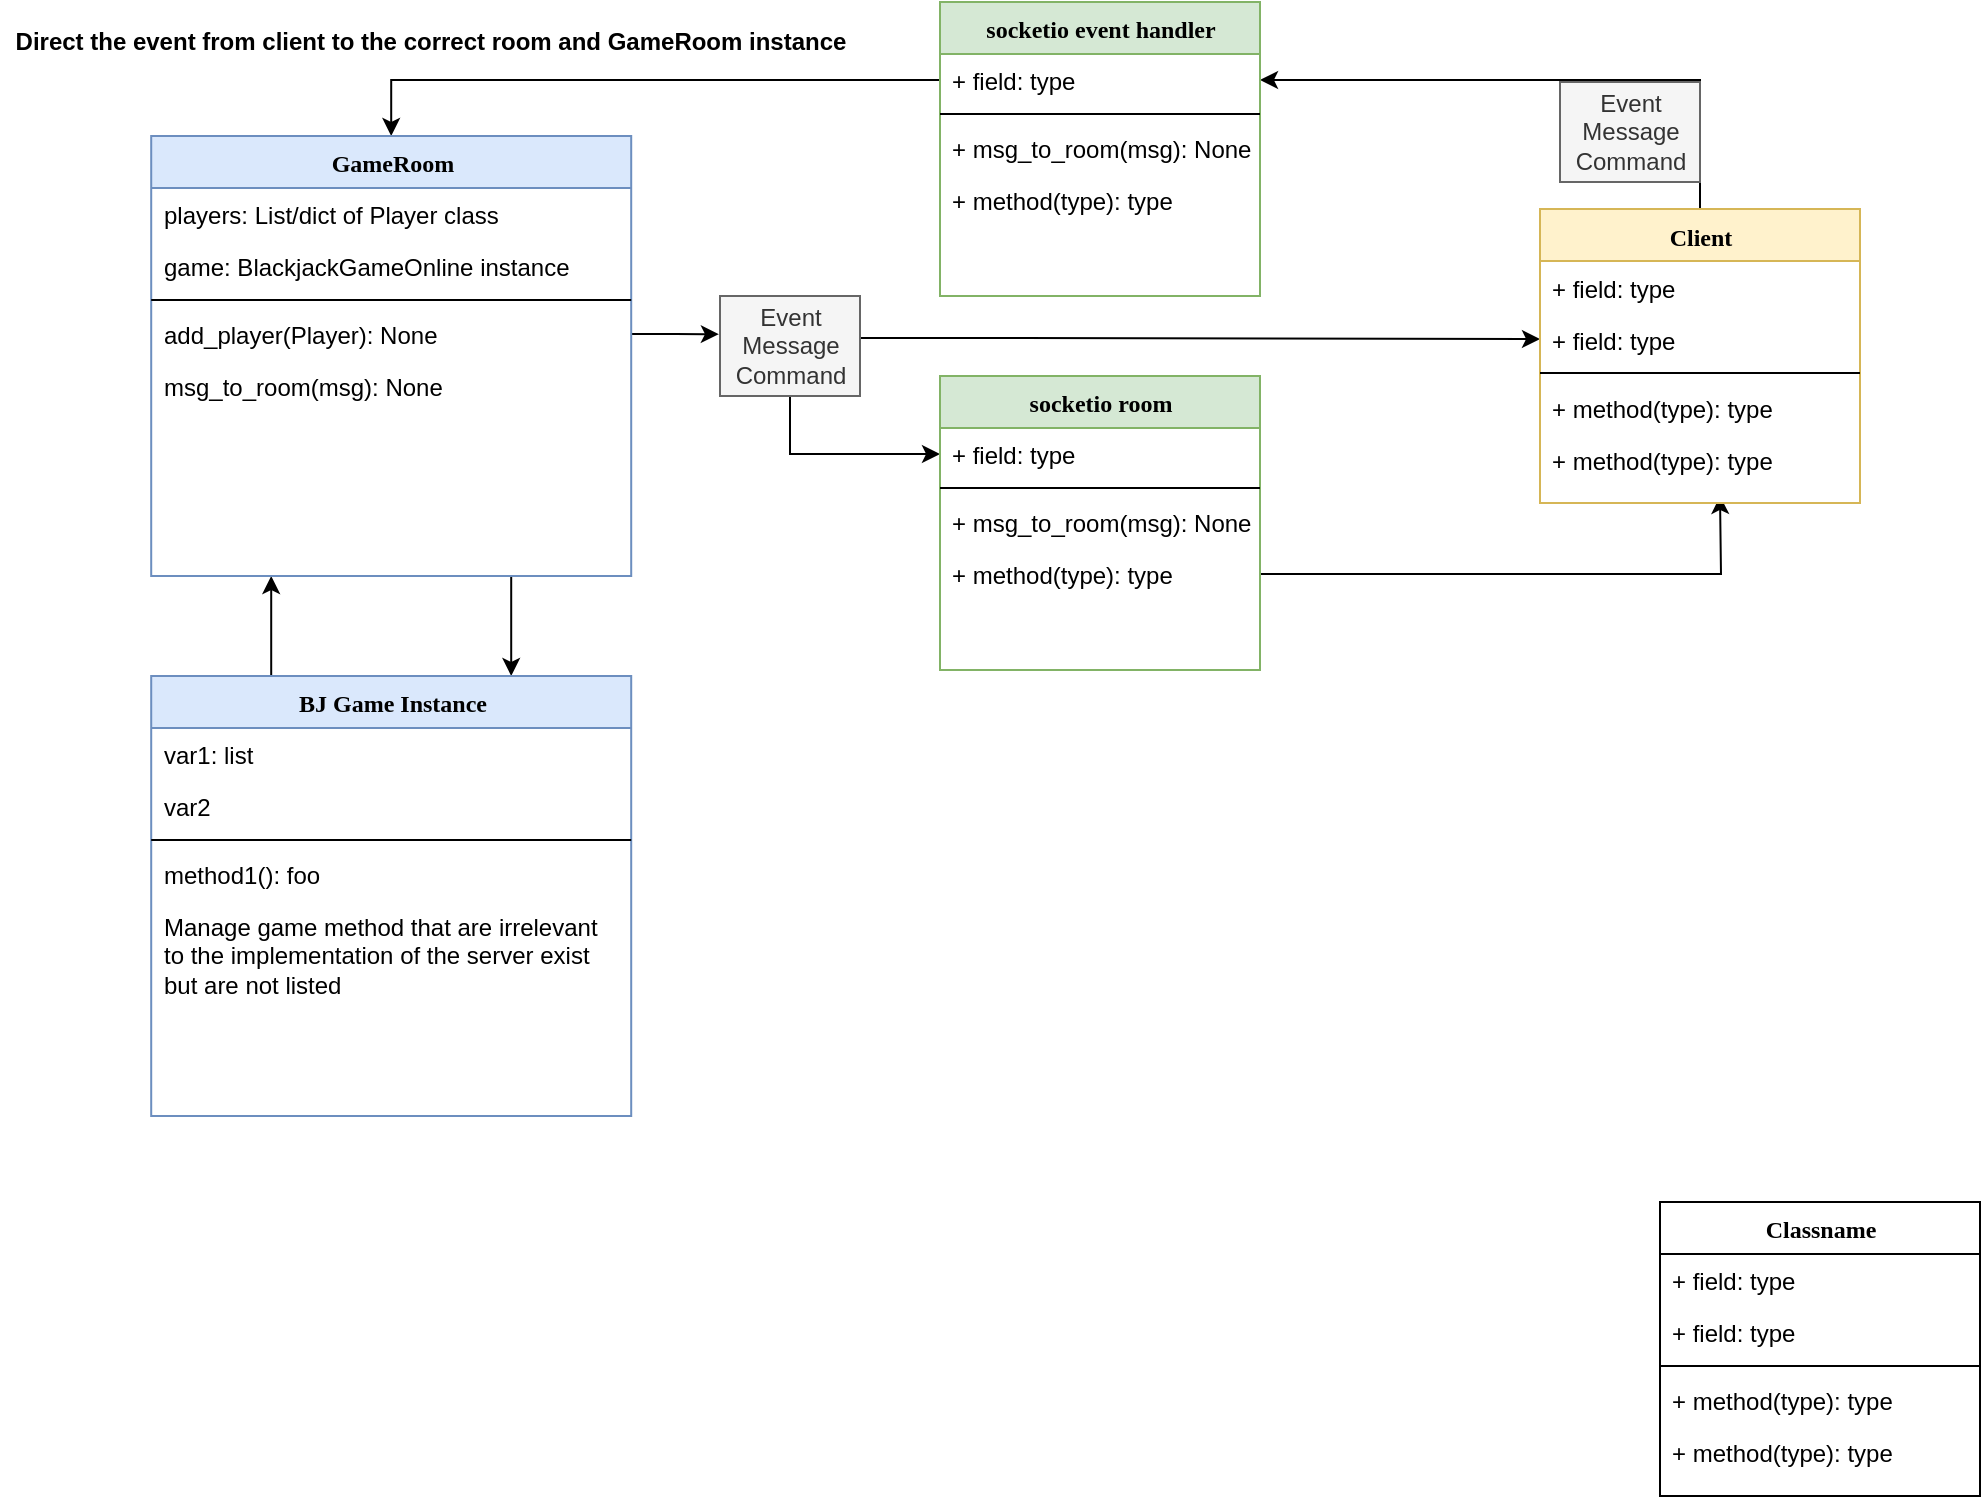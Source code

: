 <mxfile version="13.7.9" type="github">
  <diagram name="Page-1" id="9f46799a-70d6-7492-0946-bef42562c5a5">
    <mxGraphModel dx="1000" dy="625" grid="1" gridSize="10" guides="1" tooltips="1" connect="1" arrows="1" fold="1" page="1" pageScale="1" pageWidth="1100" pageHeight="850" background="#ffffff" math="0" shadow="0">
      <root>
        <mxCell id="0" />
        <mxCell id="1" parent="0" />
        <mxCell id="c1-qdXzqwXcxVf9ZJ5GA-60" style="edgeStyle=orthogonalEdgeStyle;rounded=0;orthogonalLoop=1;jettySize=auto;html=1;exitX=0.5;exitY=0;exitDx=0;exitDy=0;entryX=1;entryY=0.5;entryDx=0;entryDy=0;" edge="1" parent="1" source="c1-qdXzqwXcxVf9ZJ5GA-22" target="c1-qdXzqwXcxVf9ZJ5GA-54">
          <mxGeometry relative="1" as="geometry">
            <mxPoint x="870" y="7" as="targetPoint" />
          </mxGeometry>
        </mxCell>
        <mxCell id="78961159f06e98e8-108" value="Classname" style="swimlane;html=1;fontStyle=1;align=center;verticalAlign=top;childLayout=stackLayout;horizontal=1;startSize=26;horizontalStack=0;resizeParent=1;resizeLast=0;collapsible=1;marginBottom=0;swimlaneFillColor=#ffffff;rounded=0;shadow=0;comic=0;labelBackgroundColor=none;strokeWidth=1;fillColor=none;fontFamily=Verdana;fontSize=12" parent="1" vertex="1">
          <mxGeometry x="870" y="620.0" width="160" height="147" as="geometry" />
        </mxCell>
        <mxCell id="78961159f06e98e8-109" value="+ field: type" style="text;html=1;strokeColor=none;fillColor=none;align=left;verticalAlign=top;spacingLeft=4;spacingRight=4;whiteSpace=wrap;overflow=hidden;rotatable=0;points=[[0,0.5],[1,0.5]];portConstraint=eastwest;" parent="78961159f06e98e8-108" vertex="1">
          <mxGeometry y="26" width="160" height="26" as="geometry" />
        </mxCell>
        <mxCell id="78961159f06e98e8-110" value="+ field: type" style="text;html=1;strokeColor=none;fillColor=none;align=left;verticalAlign=top;spacingLeft=4;spacingRight=4;whiteSpace=wrap;overflow=hidden;rotatable=0;points=[[0,0.5],[1,0.5]];portConstraint=eastwest;" parent="78961159f06e98e8-108" vertex="1">
          <mxGeometry y="52" width="160" height="26" as="geometry" />
        </mxCell>
        <mxCell id="78961159f06e98e8-116" value="" style="line;html=1;strokeWidth=1;fillColor=none;align=left;verticalAlign=middle;spacingTop=-1;spacingLeft=3;spacingRight=3;rotatable=0;labelPosition=right;points=[];portConstraint=eastwest;" parent="78961159f06e98e8-108" vertex="1">
          <mxGeometry y="78" width="160" height="8" as="geometry" />
        </mxCell>
        <mxCell id="78961159f06e98e8-117" value="+ method(type): type" style="text;html=1;strokeColor=none;fillColor=none;align=left;verticalAlign=top;spacingLeft=4;spacingRight=4;whiteSpace=wrap;overflow=hidden;rotatable=0;points=[[0,0.5],[1,0.5]];portConstraint=eastwest;" parent="78961159f06e98e8-108" vertex="1">
          <mxGeometry y="86" width="160" height="26" as="geometry" />
        </mxCell>
        <mxCell id="78961159f06e98e8-120" value="+ method(type): type" style="text;html=1;strokeColor=none;fillColor=none;align=left;verticalAlign=top;spacingLeft=4;spacingRight=4;whiteSpace=wrap;overflow=hidden;rotatable=0;points=[[0,0.5],[1,0.5]];portConstraint=eastwest;" parent="78961159f06e98e8-108" vertex="1">
          <mxGeometry y="112" width="160" height="26" as="geometry" />
        </mxCell>
        <mxCell id="c1-qdXzqwXcxVf9ZJ5GA-45" style="edgeStyle=orthogonalEdgeStyle;rounded=0;orthogonalLoop=1;jettySize=auto;html=1;exitX=0.75;exitY=1;exitDx=0;exitDy=0;entryX=0.75;entryY=0;entryDx=0;entryDy=0;" edge="1" parent="1" source="c1-qdXzqwXcxVf9ZJ5GA-1" target="c1-qdXzqwXcxVf9ZJ5GA-39">
          <mxGeometry relative="1" as="geometry" />
        </mxCell>
        <mxCell id="c1-qdXzqwXcxVf9ZJ5GA-46" style="edgeStyle=orthogonalEdgeStyle;rounded=0;orthogonalLoop=1;jettySize=auto;html=1;exitX=0.25;exitY=0;exitDx=0;exitDy=0;entryX=0.25;entryY=1;entryDx=0;entryDy=0;" edge="1" parent="1" source="c1-qdXzqwXcxVf9ZJ5GA-39" target="c1-qdXzqwXcxVf9ZJ5GA-1">
          <mxGeometry relative="1" as="geometry" />
        </mxCell>
        <mxCell id="c1-qdXzqwXcxVf9ZJ5GA-59" style="edgeStyle=orthogonalEdgeStyle;rounded=0;orthogonalLoop=1;jettySize=auto;html=1;exitX=0;exitY=0.5;exitDx=0;exitDy=0;entryX=0.5;entryY=0;entryDx=0;entryDy=0;" edge="1" parent="1" source="c1-qdXzqwXcxVf9ZJ5GA-54" target="c1-qdXzqwXcxVf9ZJ5GA-1">
          <mxGeometry relative="1" as="geometry" />
        </mxCell>
        <mxCell id="c1-qdXzqwXcxVf9ZJ5GA-61" value="Direct the event from client to the correct room and GameRoom instance" style="text;html=1;align=center;verticalAlign=middle;resizable=0;points=[];autosize=1;fontStyle=1" vertex="1" parent="1">
          <mxGeometry x="40" y="30" width="430" height="20" as="geometry" />
        </mxCell>
        <mxCell id="c1-qdXzqwXcxVf9ZJ5GA-63" value="Event&lt;br&gt;Message&lt;br&gt;Command" style="text;html=1;align=center;verticalAlign=middle;resizable=0;points=[];autosize=1;fillColor=#f5f5f5;strokeColor=#666666;fontColor=#333333;" vertex="1" parent="1">
          <mxGeometry x="820" y="60" width="70" height="50" as="geometry" />
        </mxCell>
        <mxCell id="c1-qdXzqwXcxVf9ZJ5GA-67" style="edgeStyle=orthogonalEdgeStyle;rounded=0;orthogonalLoop=1;jettySize=auto;html=1;exitX=1;exitY=0.5;exitDx=0;exitDy=0;" edge="1" parent="1" source="c1-qdXzqwXcxVf9ZJ5GA-33">
          <mxGeometry relative="1" as="geometry">
            <mxPoint x="900" y="267" as="targetPoint" />
          </mxGeometry>
        </mxCell>
        <mxCell id="c1-qdXzqwXcxVf9ZJ5GA-72" style="edgeStyle=orthogonalEdgeStyle;rounded=0;orthogonalLoop=1;jettySize=auto;html=1;entryX=0;entryY=0.5;entryDx=0;entryDy=0;" edge="1" parent="1" source="c1-qdXzqwXcxVf9ZJ5GA-68" target="c1-qdXzqwXcxVf9ZJ5GA-24">
          <mxGeometry relative="1" as="geometry">
            <Array as="points">
              <mxPoint x="550" y="188" />
              <mxPoint x="550" y="188" />
            </Array>
          </mxGeometry>
        </mxCell>
        <mxCell id="c1-qdXzqwXcxVf9ZJ5GA-75" style="edgeStyle=orthogonalEdgeStyle;rounded=0;orthogonalLoop=1;jettySize=auto;html=1;entryX=0;entryY=0.5;entryDx=0;entryDy=0;" edge="1" parent="1" source="c1-qdXzqwXcxVf9ZJ5GA-68" target="c1-qdXzqwXcxVf9ZJ5GA-30">
          <mxGeometry relative="1" as="geometry">
            <mxPoint x="435" y="237" as="targetPoint" />
          </mxGeometry>
        </mxCell>
        <mxCell id="c1-qdXzqwXcxVf9ZJ5GA-68" value="Event&lt;br&gt;Message&lt;br&gt;Command" style="text;html=1;align=center;verticalAlign=middle;resizable=0;points=[];autosize=1;fillColor=#f5f5f5;strokeColor=#666666;fontColor=#333333;" vertex="1" parent="1">
          <mxGeometry x="400" y="167" width="70" height="50" as="geometry" />
        </mxCell>
        <mxCell id="c1-qdXzqwXcxVf9ZJ5GA-71" style="edgeStyle=orthogonalEdgeStyle;rounded=0;orthogonalLoop=1;jettySize=auto;html=1;exitX=1;exitY=0.5;exitDx=0;exitDy=0;entryX=-0.008;entryY=0.382;entryDx=0;entryDy=0;entryPerimeter=0;" edge="1" parent="1" source="c1-qdXzqwXcxVf9ZJ5GA-5" target="c1-qdXzqwXcxVf9ZJ5GA-68">
          <mxGeometry relative="1" as="geometry" />
        </mxCell>
        <mxCell id="c1-qdXzqwXcxVf9ZJ5GA-28" value="socketio room" style="swimlane;html=1;fontStyle=1;align=center;verticalAlign=top;childLayout=stackLayout;horizontal=1;startSize=26;horizontalStack=0;resizeParent=1;resizeLast=0;collapsible=1;marginBottom=0;swimlaneFillColor=#ffffff;rounded=0;shadow=0;comic=0;labelBackgroundColor=none;strokeWidth=1;fillColor=#d5e8d4;fontFamily=Verdana;fontSize=12;strokeColor=#82b366;" vertex="1" parent="1">
          <mxGeometry x="510" y="207.0" width="160" height="147" as="geometry" />
        </mxCell>
        <mxCell id="c1-qdXzqwXcxVf9ZJ5GA-30" value="+ field: type" style="text;html=1;strokeColor=none;fillColor=none;align=left;verticalAlign=top;spacingLeft=4;spacingRight=4;whiteSpace=wrap;overflow=hidden;rotatable=0;points=[[0,0.5],[1,0.5]];portConstraint=eastwest;" vertex="1" parent="c1-qdXzqwXcxVf9ZJ5GA-28">
          <mxGeometry y="26" width="160" height="26" as="geometry" />
        </mxCell>
        <mxCell id="c1-qdXzqwXcxVf9ZJ5GA-31" value="" style="line;html=1;strokeWidth=1;fillColor=none;align=left;verticalAlign=middle;spacingTop=-1;spacingLeft=3;spacingRight=3;rotatable=0;labelPosition=right;points=[];portConstraint=eastwest;" vertex="1" parent="c1-qdXzqwXcxVf9ZJ5GA-28">
          <mxGeometry y="52" width="160" height="8" as="geometry" />
        </mxCell>
        <mxCell id="c1-qdXzqwXcxVf9ZJ5GA-32" value="+ msg_to_room(msg): None" style="text;html=1;strokeColor=none;fillColor=none;align=left;verticalAlign=top;spacingLeft=4;spacingRight=4;whiteSpace=wrap;overflow=hidden;rotatable=0;points=[[0,0.5],[1,0.5]];portConstraint=eastwest;" vertex="1" parent="c1-qdXzqwXcxVf9ZJ5GA-28">
          <mxGeometry y="60" width="160" height="26" as="geometry" />
        </mxCell>
        <mxCell id="c1-qdXzqwXcxVf9ZJ5GA-33" value="+ method(type): type" style="text;html=1;strokeColor=none;fillColor=none;align=left;verticalAlign=top;spacingLeft=4;spacingRight=4;whiteSpace=wrap;overflow=hidden;rotatable=0;points=[[0,0.5],[1,0.5]];portConstraint=eastwest;" vertex="1" parent="c1-qdXzqwXcxVf9ZJ5GA-28">
          <mxGeometry y="86" width="160" height="26" as="geometry" />
        </mxCell>
        <mxCell id="c1-qdXzqwXcxVf9ZJ5GA-53" value="socketio event handler" style="swimlane;html=1;fontStyle=1;align=center;verticalAlign=top;childLayout=stackLayout;horizontal=1;startSize=26;horizontalStack=0;resizeParent=1;resizeLast=0;collapsible=1;marginBottom=0;swimlaneFillColor=#ffffff;rounded=0;shadow=0;comic=0;labelBackgroundColor=none;strokeWidth=1;fillColor=#d5e8d4;fontFamily=Verdana;fontSize=12;strokeColor=#82b366;" vertex="1" parent="1">
          <mxGeometry x="510" y="20.0" width="160" height="147" as="geometry" />
        </mxCell>
        <mxCell id="c1-qdXzqwXcxVf9ZJ5GA-54" value="+ field: type" style="text;html=1;strokeColor=none;fillColor=none;align=left;verticalAlign=top;spacingLeft=4;spacingRight=4;whiteSpace=wrap;overflow=hidden;rotatable=0;points=[[0,0.5],[1,0.5]];portConstraint=eastwest;" vertex="1" parent="c1-qdXzqwXcxVf9ZJ5GA-53">
          <mxGeometry y="26" width="160" height="26" as="geometry" />
        </mxCell>
        <mxCell id="c1-qdXzqwXcxVf9ZJ5GA-55" value="" style="line;html=1;strokeWidth=1;fillColor=none;align=left;verticalAlign=middle;spacingTop=-1;spacingLeft=3;spacingRight=3;rotatable=0;labelPosition=right;points=[];portConstraint=eastwest;" vertex="1" parent="c1-qdXzqwXcxVf9ZJ5GA-53">
          <mxGeometry y="52" width="160" height="8" as="geometry" />
        </mxCell>
        <mxCell id="c1-qdXzqwXcxVf9ZJ5GA-56" value="+ msg_to_room(msg): None" style="text;html=1;strokeColor=none;fillColor=none;align=left;verticalAlign=top;spacingLeft=4;spacingRight=4;whiteSpace=wrap;overflow=hidden;rotatable=0;points=[[0,0.5],[1,0.5]];portConstraint=eastwest;" vertex="1" parent="c1-qdXzqwXcxVf9ZJ5GA-53">
          <mxGeometry y="60" width="160" height="26" as="geometry" />
        </mxCell>
        <mxCell id="c1-qdXzqwXcxVf9ZJ5GA-57" value="+ method(type): type" style="text;html=1;strokeColor=none;fillColor=none;align=left;verticalAlign=top;spacingLeft=4;spacingRight=4;whiteSpace=wrap;overflow=hidden;rotatable=0;points=[[0,0.5],[1,0.5]];portConstraint=eastwest;" vertex="1" parent="c1-qdXzqwXcxVf9ZJ5GA-53">
          <mxGeometry y="86" width="160" height="26" as="geometry" />
        </mxCell>
        <mxCell id="c1-qdXzqwXcxVf9ZJ5GA-22" value="Client" style="swimlane;html=1;fontStyle=1;align=center;verticalAlign=top;childLayout=stackLayout;horizontal=1;startSize=26;horizontalStack=0;resizeParent=1;resizeLast=0;collapsible=1;marginBottom=0;swimlaneFillColor=#ffffff;rounded=0;shadow=0;comic=0;labelBackgroundColor=none;strokeWidth=1;fillColor=#fff2cc;fontFamily=Verdana;fontSize=12;strokeColor=#d6b656;" vertex="1" parent="1">
          <mxGeometry x="810" y="123.5" width="160" height="147" as="geometry" />
        </mxCell>
        <mxCell id="c1-qdXzqwXcxVf9ZJ5GA-23" value="+ field: type" style="text;html=1;strokeColor=none;fillColor=none;align=left;verticalAlign=top;spacingLeft=4;spacingRight=4;whiteSpace=wrap;overflow=hidden;rotatable=0;points=[[0,0.5],[1,0.5]];portConstraint=eastwest;" vertex="1" parent="c1-qdXzqwXcxVf9ZJ5GA-22">
          <mxGeometry y="26" width="160" height="26" as="geometry" />
        </mxCell>
        <mxCell id="c1-qdXzqwXcxVf9ZJ5GA-24" value="+ field: type" style="text;html=1;strokeColor=none;fillColor=none;align=left;verticalAlign=top;spacingLeft=4;spacingRight=4;whiteSpace=wrap;overflow=hidden;rotatable=0;points=[[0,0.5],[1,0.5]];portConstraint=eastwest;" vertex="1" parent="c1-qdXzqwXcxVf9ZJ5GA-22">
          <mxGeometry y="52" width="160" height="26" as="geometry" />
        </mxCell>
        <mxCell id="c1-qdXzqwXcxVf9ZJ5GA-25" value="" style="line;html=1;strokeWidth=1;fillColor=none;align=left;verticalAlign=middle;spacingTop=-1;spacingLeft=3;spacingRight=3;rotatable=0;labelPosition=right;points=[];portConstraint=eastwest;" vertex="1" parent="c1-qdXzqwXcxVf9ZJ5GA-22">
          <mxGeometry y="78" width="160" height="8" as="geometry" />
        </mxCell>
        <mxCell id="c1-qdXzqwXcxVf9ZJ5GA-26" value="+ method(type): type" style="text;html=1;strokeColor=none;fillColor=none;align=left;verticalAlign=top;spacingLeft=4;spacingRight=4;whiteSpace=wrap;overflow=hidden;rotatable=0;points=[[0,0.5],[1,0.5]];portConstraint=eastwest;" vertex="1" parent="c1-qdXzqwXcxVf9ZJ5GA-22">
          <mxGeometry y="86" width="160" height="26" as="geometry" />
        </mxCell>
        <mxCell id="c1-qdXzqwXcxVf9ZJ5GA-27" value="+ method(type): type" style="text;html=1;strokeColor=none;fillColor=none;align=left;verticalAlign=top;spacingLeft=4;spacingRight=4;whiteSpace=wrap;overflow=hidden;rotatable=0;points=[[0,0.5],[1,0.5]];portConstraint=eastwest;" vertex="1" parent="c1-qdXzqwXcxVf9ZJ5GA-22">
          <mxGeometry y="112" width="160" height="26" as="geometry" />
        </mxCell>
        <mxCell id="c1-qdXzqwXcxVf9ZJ5GA-1" value="GameRoom" style="swimlane;html=1;fontStyle=1;align=center;verticalAlign=top;childLayout=stackLayout;horizontal=1;startSize=26;horizontalStack=0;resizeParent=1;resizeLast=0;collapsible=1;marginBottom=0;swimlaneFillColor=#ffffff;rounded=0;shadow=0;comic=0;labelBackgroundColor=none;strokeWidth=1;fillColor=#dae8fc;fontFamily=Verdana;fontSize=12;strokeColor=#6c8ebf;" vertex="1" parent="1">
          <mxGeometry x="115.6" y="87" width="240" height="220" as="geometry" />
        </mxCell>
        <mxCell id="c1-qdXzqwXcxVf9ZJ5GA-2" value="players: List/dict of Player class" style="text;html=1;strokeColor=none;fillColor=none;align=left;verticalAlign=top;spacingLeft=4;spacingRight=4;whiteSpace=wrap;overflow=hidden;rotatable=0;points=[[0,0.5],[1,0.5]];portConstraint=eastwest;" vertex="1" parent="c1-qdXzqwXcxVf9ZJ5GA-1">
          <mxGeometry y="26" width="240" height="26" as="geometry" />
        </mxCell>
        <mxCell id="c1-qdXzqwXcxVf9ZJ5GA-3" value="game: BlackjackGameOnline instance&lt;br&gt;&amp;nbsp;" style="text;html=1;strokeColor=none;fillColor=none;align=left;verticalAlign=top;spacingLeft=4;spacingRight=4;whiteSpace=wrap;overflow=hidden;rotatable=0;points=[[0,0.5],[1,0.5]];portConstraint=eastwest;" vertex="1" parent="c1-qdXzqwXcxVf9ZJ5GA-1">
          <mxGeometry y="52" width="240" height="26" as="geometry" />
        </mxCell>
        <mxCell id="c1-qdXzqwXcxVf9ZJ5GA-4" value="" style="line;html=1;strokeWidth=1;fillColor=none;align=left;verticalAlign=middle;spacingTop=-1;spacingLeft=3;spacingRight=3;rotatable=0;labelPosition=right;points=[];portConstraint=eastwest;" vertex="1" parent="c1-qdXzqwXcxVf9ZJ5GA-1">
          <mxGeometry y="78" width="240" height="8" as="geometry" />
        </mxCell>
        <mxCell id="c1-qdXzqwXcxVf9ZJ5GA-5" value="add_player(Player): None" style="text;html=1;strokeColor=none;fillColor=none;align=left;verticalAlign=top;spacingLeft=4;spacingRight=4;whiteSpace=wrap;overflow=hidden;rotatable=0;points=[[0,0.5],[1,0.5]];portConstraint=eastwest;" vertex="1" parent="c1-qdXzqwXcxVf9ZJ5GA-1">
          <mxGeometry y="86" width="240" height="26" as="geometry" />
        </mxCell>
        <mxCell id="c1-qdXzqwXcxVf9ZJ5GA-6" value="msg_to_room(msg): None" style="text;html=1;strokeColor=none;fillColor=none;align=left;verticalAlign=top;spacingLeft=4;spacingRight=4;whiteSpace=wrap;overflow=hidden;rotatable=0;points=[[0,0.5],[1,0.5]];portConstraint=eastwest;" vertex="1" parent="c1-qdXzqwXcxVf9ZJ5GA-1">
          <mxGeometry y="112" width="240" height="26" as="geometry" />
        </mxCell>
        <mxCell id="c1-qdXzqwXcxVf9ZJ5GA-39" value="BJ Game Instance" style="swimlane;html=1;fontStyle=1;align=center;verticalAlign=top;childLayout=stackLayout;horizontal=1;startSize=26;horizontalStack=0;resizeParent=1;resizeLast=0;collapsible=1;marginBottom=0;swimlaneFillColor=#ffffff;rounded=0;shadow=0;comic=0;labelBackgroundColor=none;strokeWidth=1;fillColor=#dae8fc;fontFamily=Verdana;fontSize=12;strokeColor=#6c8ebf;" vertex="1" parent="1">
          <mxGeometry x="115.6" y="357" width="240" height="220" as="geometry" />
        </mxCell>
        <mxCell id="c1-qdXzqwXcxVf9ZJ5GA-40" value="var1: list" style="text;html=1;strokeColor=none;fillColor=none;align=left;verticalAlign=top;spacingLeft=4;spacingRight=4;whiteSpace=wrap;overflow=hidden;rotatable=0;points=[[0,0.5],[1,0.5]];portConstraint=eastwest;" vertex="1" parent="c1-qdXzqwXcxVf9ZJ5GA-39">
          <mxGeometry y="26" width="240" height="26" as="geometry" />
        </mxCell>
        <mxCell id="c1-qdXzqwXcxVf9ZJ5GA-41" value="var2&amp;nbsp;" style="text;html=1;strokeColor=none;fillColor=none;align=left;verticalAlign=top;spacingLeft=4;spacingRight=4;whiteSpace=wrap;overflow=hidden;rotatable=0;points=[[0,0.5],[1,0.5]];portConstraint=eastwest;" vertex="1" parent="c1-qdXzqwXcxVf9ZJ5GA-39">
          <mxGeometry y="52" width="240" height="26" as="geometry" />
        </mxCell>
        <mxCell id="c1-qdXzqwXcxVf9ZJ5GA-42" value="" style="line;html=1;strokeWidth=1;fillColor=none;align=left;verticalAlign=middle;spacingTop=-1;spacingLeft=3;spacingRight=3;rotatable=0;labelPosition=right;points=[];portConstraint=eastwest;" vertex="1" parent="c1-qdXzqwXcxVf9ZJ5GA-39">
          <mxGeometry y="78" width="240" height="8" as="geometry" />
        </mxCell>
        <mxCell id="c1-qdXzqwXcxVf9ZJ5GA-43" value="method1(): foo" style="text;html=1;strokeColor=none;fillColor=none;align=left;verticalAlign=top;spacingLeft=4;spacingRight=4;whiteSpace=wrap;overflow=hidden;rotatable=0;points=[[0,0.5],[1,0.5]];portConstraint=eastwest;" vertex="1" parent="c1-qdXzqwXcxVf9ZJ5GA-39">
          <mxGeometry y="86" width="240" height="26" as="geometry" />
        </mxCell>
        <mxCell id="c1-qdXzqwXcxVf9ZJ5GA-48" value="Manage game method that are irrelevant to the implementation of the server exist but are not listed" style="text;html=1;strokeColor=none;fillColor=none;align=left;verticalAlign=top;spacingLeft=4;spacingRight=4;whiteSpace=wrap;overflow=hidden;rotatable=0;points=[[0,0.5],[1,0.5]];portConstraint=eastwest;" vertex="1" parent="c1-qdXzqwXcxVf9ZJ5GA-39">
          <mxGeometry y="112" width="240" height="58" as="geometry" />
        </mxCell>
      </root>
    </mxGraphModel>
  </diagram>
</mxfile>
